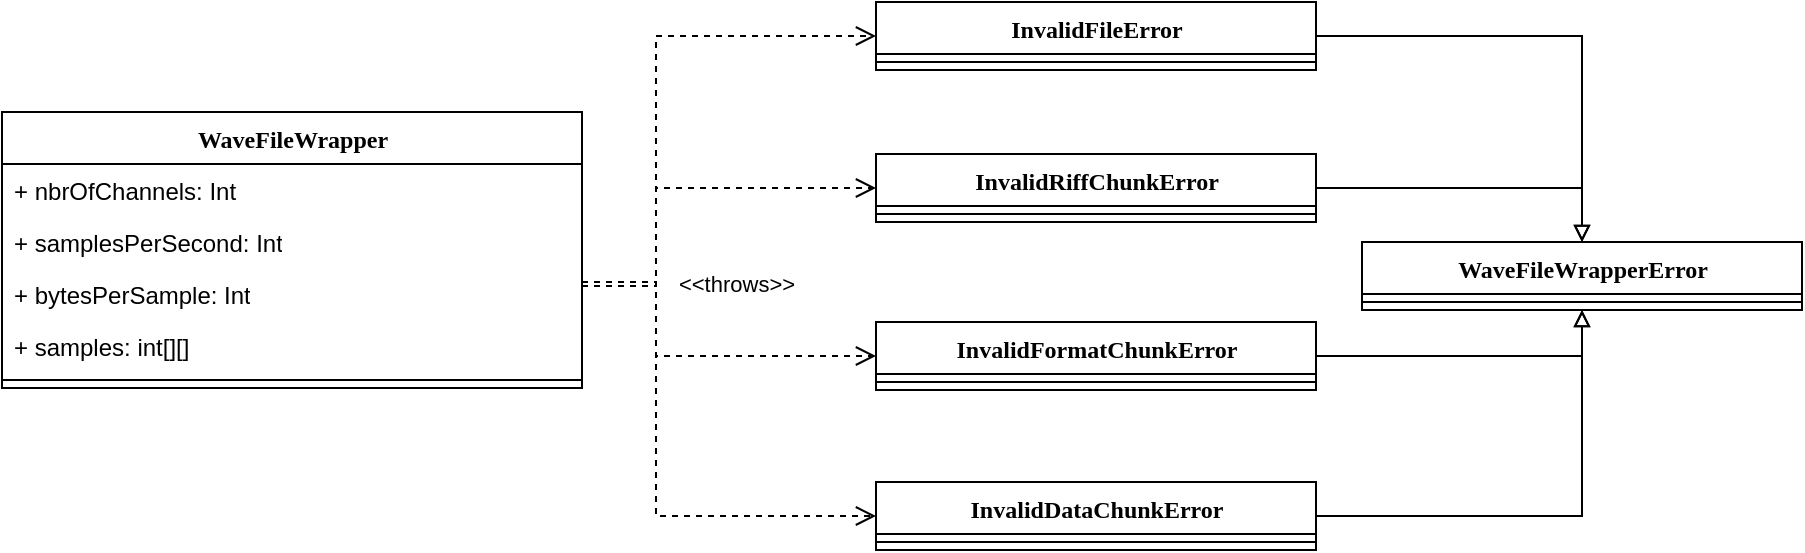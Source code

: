 <mxfile version="24.8.6" pages="2">
  <diagram name="Page-1" id="uw7urMl42E5tcrVaVIOS">
    <mxGraphModel dx="1426" dy="755" grid="1" gridSize="10" guides="1" tooltips="1" connect="1" arrows="1" fold="1" page="1" pageScale="1" pageWidth="827" pageHeight="1169" math="0" shadow="0">
      <root>
        <mxCell id="0" />
        <mxCell id="1" parent="0" />
        <mxCell id="c4K4P2OYtK1ANyOnssvS-6" value="WaveFileWrapper" style="swimlane;html=1;fontStyle=1;align=center;verticalAlign=top;childLayout=stackLayout;horizontal=1;startSize=26;horizontalStack=0;resizeParent=1;resizeLast=0;collapsible=1;marginBottom=0;swimlaneFillColor=#ffffff;rounded=0;shadow=0;comic=0;labelBackgroundColor=none;strokeWidth=1;fillColor=none;fontFamily=Verdana;fontSize=12" parent="1" vertex="1">
          <mxGeometry x="343" y="245" width="290" height="138" as="geometry" />
        </mxCell>
        <mxCell id="c4K4P2OYtK1ANyOnssvS-7" value="+ nbrOfChannels: Int" style="text;html=1;strokeColor=none;fillColor=none;align=left;verticalAlign=top;spacingLeft=4;spacingRight=4;whiteSpace=wrap;overflow=hidden;rotatable=0;points=[[0,0.5],[1,0.5]];portConstraint=eastwest;" parent="c4K4P2OYtK1ANyOnssvS-6" vertex="1">
          <mxGeometry y="26" width="290" height="26" as="geometry" />
        </mxCell>
        <mxCell id="c4K4P2OYtK1ANyOnssvS-9" value="+ samplesPerSecond: Int" style="text;html=1;strokeColor=none;fillColor=none;align=left;verticalAlign=top;spacingLeft=4;spacingRight=4;whiteSpace=wrap;overflow=hidden;rotatable=0;points=[[0,0.5],[1,0.5]];portConstraint=eastwest;" parent="c4K4P2OYtK1ANyOnssvS-6" vertex="1">
          <mxGeometry y="52" width="290" height="26" as="geometry" />
        </mxCell>
        <mxCell id="c4K4P2OYtK1ANyOnssvS-10" value="+ bytesPerSample: Int" style="text;html=1;strokeColor=none;fillColor=none;align=left;verticalAlign=top;spacingLeft=4;spacingRight=4;whiteSpace=wrap;overflow=hidden;rotatable=0;points=[[0,0.5],[1,0.5]];portConstraint=eastwest;" parent="c4K4P2OYtK1ANyOnssvS-6" vertex="1">
          <mxGeometry y="78" width="290" height="26" as="geometry" />
        </mxCell>
        <mxCell id="c4K4P2OYtK1ANyOnssvS-11" value="+ samples: int[][]" style="text;html=1;strokeColor=none;fillColor=none;align=left;verticalAlign=top;spacingLeft=4;spacingRight=4;whiteSpace=wrap;overflow=hidden;rotatable=0;points=[[0,0.5],[1,0.5]];portConstraint=eastwest;" parent="c4K4P2OYtK1ANyOnssvS-6" vertex="1">
          <mxGeometry y="104" width="290" height="26" as="geometry" />
        </mxCell>
        <mxCell id="c4K4P2OYtK1ANyOnssvS-12" value="" style="line;html=1;strokeWidth=1;fillColor=none;align=left;verticalAlign=middle;spacingTop=-1;spacingLeft=3;spacingRight=3;rotatable=0;labelPosition=right;points=[];portConstraint=eastwest;" parent="c4K4P2OYtK1ANyOnssvS-6" vertex="1">
          <mxGeometry y="130" width="290" height="8" as="geometry" />
        </mxCell>
        <mxCell id="PPgkQl7gHsRR7ZtD4mZf-1" value="InvalidDataChunkError" style="swimlane;html=1;fontStyle=1;align=center;verticalAlign=top;childLayout=stackLayout;horizontal=1;startSize=26;horizontalStack=0;resizeParent=1;resizeLast=0;collapsible=1;marginBottom=0;swimlaneFillColor=#ffffff;rounded=0;shadow=0;comic=0;labelBackgroundColor=none;strokeWidth=1;fillColor=none;fontFamily=Verdana;fontSize=12" parent="1" vertex="1">
          <mxGeometry x="780" y="430" width="220" height="34" as="geometry" />
        </mxCell>
        <mxCell id="PPgkQl7gHsRR7ZtD4mZf-7" value="" style="line;html=1;strokeWidth=1;fillColor=none;align=left;verticalAlign=middle;spacingTop=-1;spacingLeft=3;spacingRight=3;rotatable=0;labelPosition=right;points=[];portConstraint=eastwest;" parent="PPgkQl7gHsRR7ZtD4mZf-1" vertex="1">
          <mxGeometry y="26" width="220" height="8" as="geometry" />
        </mxCell>
        <mxCell id="PPgkQl7gHsRR7ZtD4mZf-12" value="InvalidFileError" style="swimlane;html=1;fontStyle=1;align=center;verticalAlign=top;childLayout=stackLayout;horizontal=1;startSize=26;horizontalStack=0;resizeParent=1;resizeLast=0;collapsible=1;marginBottom=0;swimlaneFillColor=#ffffff;rounded=0;shadow=0;comic=0;labelBackgroundColor=none;strokeWidth=1;fillColor=none;fontFamily=Verdana;fontSize=12" parent="1" vertex="1">
          <mxGeometry x="780" y="190" width="220" height="34" as="geometry" />
        </mxCell>
        <mxCell id="PPgkQl7gHsRR7ZtD4mZf-13" value="" style="line;html=1;strokeWidth=1;fillColor=none;align=left;verticalAlign=middle;spacingTop=-1;spacingLeft=3;spacingRight=3;rotatable=0;labelPosition=right;points=[];portConstraint=eastwest;" parent="PPgkQl7gHsRR7ZtD4mZf-12" vertex="1">
          <mxGeometry y="26" width="220" height="8" as="geometry" />
        </mxCell>
        <mxCell id="PPgkQl7gHsRR7ZtD4mZf-14" value="InvalidRiffChunkError" style="swimlane;html=1;fontStyle=1;align=center;verticalAlign=top;childLayout=stackLayout;horizontal=1;startSize=26;horizontalStack=0;resizeParent=1;resizeLast=0;collapsible=1;marginBottom=0;swimlaneFillColor=#ffffff;rounded=0;shadow=0;comic=0;labelBackgroundColor=none;strokeWidth=1;fillColor=none;fontFamily=Verdana;fontSize=12" parent="1" vertex="1">
          <mxGeometry x="780" y="266" width="220" height="34" as="geometry" />
        </mxCell>
        <mxCell id="PPgkQl7gHsRR7ZtD4mZf-15" value="" style="line;html=1;strokeWidth=1;fillColor=none;align=left;verticalAlign=middle;spacingTop=-1;spacingLeft=3;spacingRight=3;rotatable=0;labelPosition=right;points=[];portConstraint=eastwest;" parent="PPgkQl7gHsRR7ZtD4mZf-14" vertex="1">
          <mxGeometry y="26" width="220" height="8" as="geometry" />
        </mxCell>
        <mxCell id="PPgkQl7gHsRR7ZtD4mZf-16" value="InvalidFormatChunkError" style="swimlane;html=1;fontStyle=1;align=center;verticalAlign=top;childLayout=stackLayout;horizontal=1;startSize=26;horizontalStack=0;resizeParent=1;resizeLast=0;collapsible=1;marginBottom=0;swimlaneFillColor=#ffffff;rounded=0;shadow=0;comic=0;labelBackgroundColor=none;strokeWidth=1;fillColor=none;fontFamily=Verdana;fontSize=12" parent="1" vertex="1">
          <mxGeometry x="780" y="350" width="220" height="34" as="geometry" />
        </mxCell>
        <mxCell id="PPgkQl7gHsRR7ZtD4mZf-17" value="" style="line;html=1;strokeWidth=1;fillColor=none;align=left;verticalAlign=middle;spacingTop=-1;spacingLeft=3;spacingRight=3;rotatable=0;labelPosition=right;points=[];portConstraint=eastwest;" parent="PPgkQl7gHsRR7ZtD4mZf-16" vertex="1">
          <mxGeometry y="26" width="220" height="8" as="geometry" />
        </mxCell>
        <mxCell id="PPgkQl7gHsRR7ZtD4mZf-18" value="WaveFileWrapperError" style="swimlane;html=1;fontStyle=1;align=center;verticalAlign=top;childLayout=stackLayout;horizontal=1;startSize=26;horizontalStack=0;resizeParent=1;resizeLast=0;collapsible=1;marginBottom=0;swimlaneFillColor=#ffffff;rounded=0;shadow=0;comic=0;labelBackgroundColor=none;strokeWidth=1;fillColor=none;fontFamily=Verdana;fontSize=12" parent="1" vertex="1">
          <mxGeometry x="1023" y="310" width="220" height="34" as="geometry" />
        </mxCell>
        <mxCell id="PPgkQl7gHsRR7ZtD4mZf-19" value="" style="line;html=1;strokeWidth=1;fillColor=none;align=left;verticalAlign=middle;spacingTop=-1;spacingLeft=3;spacingRight=3;rotatable=0;labelPosition=right;points=[];portConstraint=eastwest;" parent="PPgkQl7gHsRR7ZtD4mZf-18" vertex="1">
          <mxGeometry y="26" width="220" height="8" as="geometry" />
        </mxCell>
        <mxCell id="PPgkQl7gHsRR7ZtD4mZf-20" value="" style="html=1;labelBackgroundColor=#ffffff;jettySize=auto;orthogonalLoop=1;fontSize=14;rounded=0;jumpStyle=gap;edgeStyle=orthogonalEdgeStyle;startArrow=none;endArrow=block;endFill=0;strokeWidth=1;" parent="1" source="PPgkQl7gHsRR7ZtD4mZf-12" target="PPgkQl7gHsRR7ZtD4mZf-18" edge="1">
          <mxGeometry width="48" height="48" relative="1" as="geometry">
            <mxPoint x="430" y="188" as="sourcePoint" />
            <mxPoint x="478" y="140" as="targetPoint" />
          </mxGeometry>
        </mxCell>
        <mxCell id="PPgkQl7gHsRR7ZtD4mZf-21" value="" style="html=1;labelBackgroundColor=#ffffff;jettySize=auto;orthogonalLoop=1;fontSize=14;rounded=0;jumpStyle=gap;edgeStyle=orthogonalEdgeStyle;startArrow=none;endArrow=block;endFill=0;strokeWidth=1;" parent="1" source="PPgkQl7gHsRR7ZtD4mZf-16" target="PPgkQl7gHsRR7ZtD4mZf-18" edge="1">
          <mxGeometry width="48" height="48" relative="1" as="geometry">
            <mxPoint x="1010" y="217" as="sourcePoint" />
            <mxPoint x="1340" y="326" as="targetPoint" />
          </mxGeometry>
        </mxCell>
        <mxCell id="PPgkQl7gHsRR7ZtD4mZf-22" value="" style="html=1;labelBackgroundColor=#ffffff;jettySize=auto;orthogonalLoop=1;fontSize=14;rounded=0;jumpStyle=gap;edgeStyle=orthogonalEdgeStyle;startArrow=none;endArrow=block;endFill=0;strokeWidth=1;" parent="1" source="PPgkQl7gHsRR7ZtD4mZf-14" target="PPgkQl7gHsRR7ZtD4mZf-18" edge="1">
          <mxGeometry width="48" height="48" relative="1" as="geometry">
            <mxPoint x="1020" y="227" as="sourcePoint" />
            <mxPoint x="1350" y="336" as="targetPoint" />
          </mxGeometry>
        </mxCell>
        <mxCell id="PPgkQl7gHsRR7ZtD4mZf-23" value="" style="html=1;labelBackgroundColor=#ffffff;jettySize=auto;orthogonalLoop=1;fontSize=14;rounded=0;jumpStyle=gap;edgeStyle=orthogonalEdgeStyle;startArrow=none;endArrow=block;endFill=0;strokeWidth=1;" parent="1" source="PPgkQl7gHsRR7ZtD4mZf-1" target="PPgkQl7gHsRR7ZtD4mZf-18" edge="1">
          <mxGeometry width="48" height="48" relative="1" as="geometry">
            <mxPoint x="1030" y="237" as="sourcePoint" />
            <mxPoint x="1360" y="346" as="targetPoint" />
          </mxGeometry>
        </mxCell>
        <mxCell id="PPgkQl7gHsRR7ZtD4mZf-24" value="&amp;lt;&amp;lt;throws&amp;gt;&amp;gt;" style="endArrow=open;startArrow=none;endFill=0;startFill=0;endSize=8;html=1;verticalAlign=bottom;dashed=1;labelBackgroundColor=none;rounded=0;edgeStyle=orthogonalEdgeStyle;" parent="1" source="c4K4P2OYtK1ANyOnssvS-6" target="PPgkQl7gHsRR7ZtD4mZf-12" edge="1">
          <mxGeometry x="-0.728" y="-41" width="160" relative="1" as="geometry">
            <mxPoint x="420" y="580" as="sourcePoint" />
            <mxPoint x="580" y="580" as="targetPoint" />
            <Array as="points">
              <mxPoint x="670" y="332" />
              <mxPoint x="670" y="207" />
            </Array>
            <mxPoint x="-1" y="8" as="offset" />
          </mxGeometry>
        </mxCell>
        <mxCell id="PPgkQl7gHsRR7ZtD4mZf-25" value="" style="endArrow=open;startArrow=none;endFill=0;startFill=0;endSize=8;html=1;verticalAlign=bottom;dashed=1;labelBackgroundColor=none;rounded=0;edgeStyle=orthogonalEdgeStyle;" parent="1" source="c4K4P2OYtK1ANyOnssvS-6" target="PPgkQl7gHsRR7ZtD4mZf-14" edge="1">
          <mxGeometry x="-0.671" y="12" width="160" relative="1" as="geometry">
            <mxPoint x="550" y="342" as="sourcePoint" />
            <mxPoint x="790" y="217" as="targetPoint" />
            <Array as="points">
              <mxPoint x="670" y="332" />
              <mxPoint x="670" y="283" />
            </Array>
            <mxPoint as="offset" />
          </mxGeometry>
        </mxCell>
        <mxCell id="PPgkQl7gHsRR7ZtD4mZf-26" value="" style="endArrow=open;startArrow=none;endFill=0;startFill=0;endSize=8;html=1;verticalAlign=bottom;dashed=1;labelBackgroundColor=none;rounded=0;edgeStyle=orthogonalEdgeStyle;" parent="1" source="c4K4P2OYtK1ANyOnssvS-6" target="PPgkQl7gHsRR7ZtD4mZf-16" edge="1">
          <mxGeometry x="-0.671" y="12" width="160" relative="1" as="geometry">
            <mxPoint x="550" y="342" as="sourcePoint" />
            <mxPoint x="790" y="293" as="targetPoint" />
            <Array as="points">
              <mxPoint x="670" y="330" />
              <mxPoint x="670" y="367" />
            </Array>
            <mxPoint as="offset" />
          </mxGeometry>
        </mxCell>
        <mxCell id="PPgkQl7gHsRR7ZtD4mZf-27" value="" style="endArrow=open;startArrow=none;endFill=0;startFill=0;endSize=8;html=1;verticalAlign=bottom;dashed=1;labelBackgroundColor=none;rounded=0;edgeStyle=orthogonalEdgeStyle;" parent="1" source="c4K4P2OYtK1ANyOnssvS-6" target="PPgkQl7gHsRR7ZtD4mZf-1" edge="1">
          <mxGeometry x="-0.671" y="12" width="160" relative="1" as="geometry">
            <mxPoint x="560" y="352" as="sourcePoint" />
            <mxPoint x="800" y="303" as="targetPoint" />
            <Array as="points">
              <mxPoint x="670" y="330" />
              <mxPoint x="670" y="447" />
            </Array>
            <mxPoint as="offset" />
          </mxGeometry>
        </mxCell>
      </root>
    </mxGraphModel>
  </diagram>
  <diagram id="zAVa7AMhgyVqMyaeUAfR" name="Seite-2">
    <mxGraphModel dx="1426" dy="755" grid="1" gridSize="10" guides="1" tooltips="1" connect="1" arrows="1" fold="1" page="1" pageScale="1" pageWidth="827" pageHeight="1169" math="0" shadow="0">
      <root>
        <mxCell id="0" />
        <mxCell id="1" parent="0" />
      </root>
    </mxGraphModel>
  </diagram>
</mxfile>
